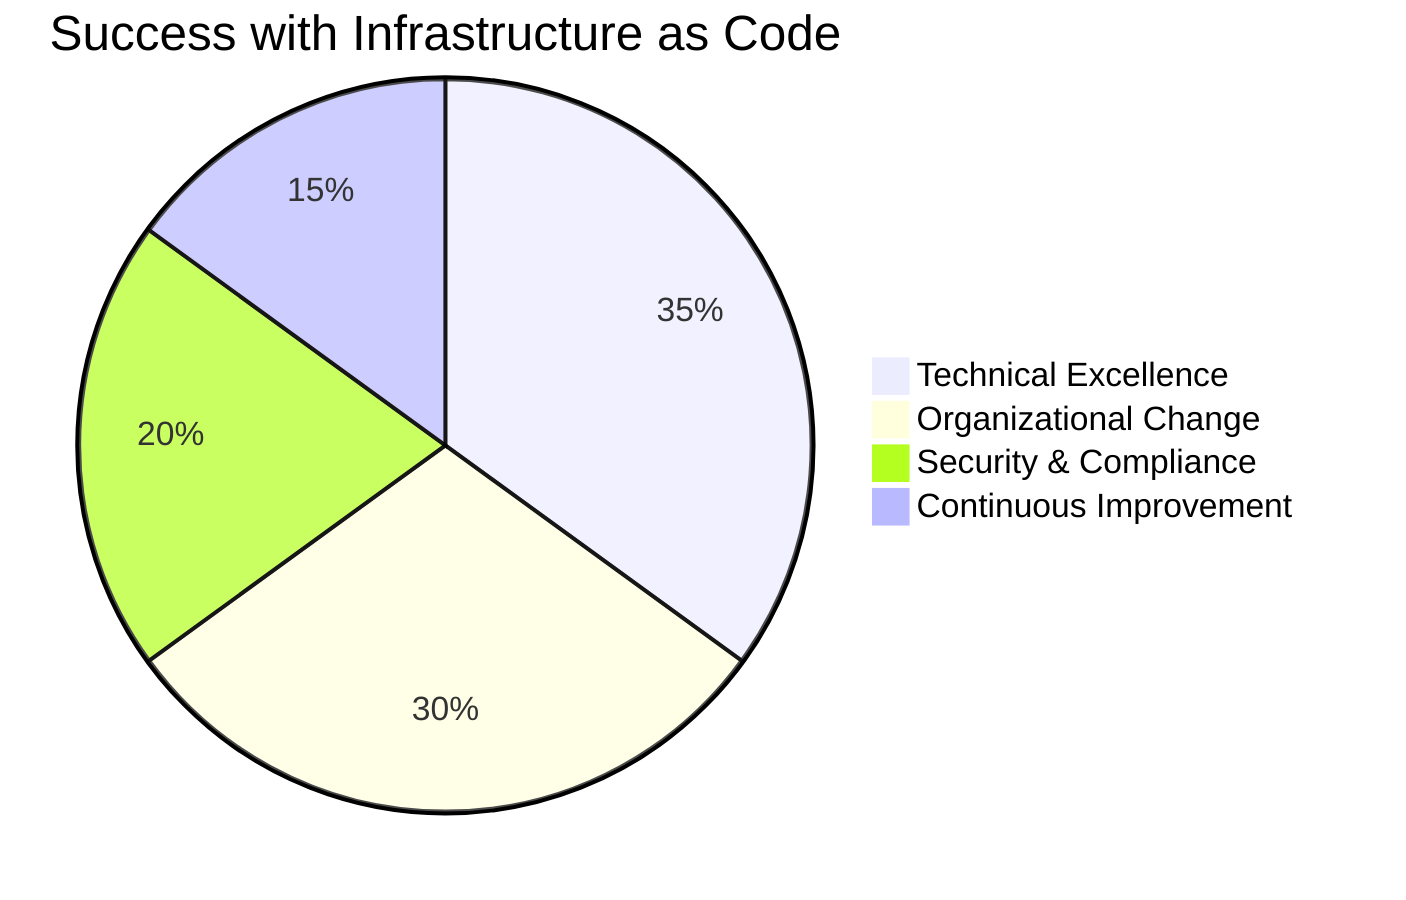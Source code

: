 pie title Success with Infrastructure as Code
    "Technical Excellence" : 35
    "Organizational Change" : 30
    "Security & Compliance" : 20
    "Continuous Improvement" : 15